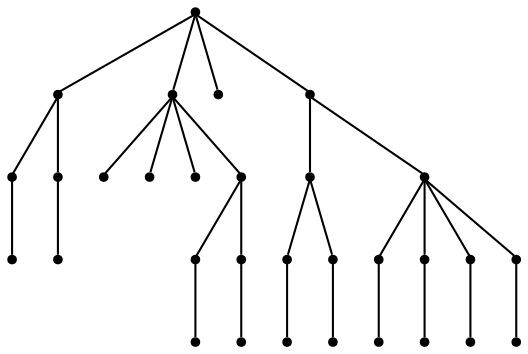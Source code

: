 graph {
  node [shape=point,comment="{\"directed\":false,\"doi\":\"10.1007/3-540-44541-2_10\",\"figure\":\"? (2)\"}"]

  v0 [pos="1118.5000101725261,1955.6928137424713"]
  v1 [pos="1118.5000101725261,1836.1731734831799"]
  v2 [pos="1092.2500292460124,2074.712423840014"]
  v3 [pos="1066.249974568685,1955.6928137424713"]
  v4 [pos="1066.249974568685,1836.17317348318"]
  v5 [pos="935.7499917348227,2074.712423840014"]
  v6 [pos="1013.9999707539877,1955.6928137424716"]
  v7 [pos="961.7500146230062,1955.6928137424713"]
  v8 [pos="909.2500050862631,1955.6928137424716"]
  v9 [pos="857.2500069936117,1955.6928137424713"]
  v10 [pos="883.2499980926515,2195.2322833946864"]
  v11 [pos="1013.9999707539877,2074.712423840014"]
  v12 [pos="883.2499980926515,1836.1731734831799"]
  v13 [pos="883.2499980926514,1719.40396936571"]
  v14 [pos="674.2500146230062,2074.712423840014"]
  v15 [pos="831.25,1836.17317348318"]
  v16 [pos="831.2500000000001,1719.40396936571"]
  v17 [pos="778.749990463257,1836.17317348318"]
  v18 [pos="778.7499904632568,1719.40396936571"]
  v19 [pos="752.7499993642172,1955.6928137424713"]
  v20 [pos="726.5000025431316,1836.17317348318"]
  v21 [pos="726.5000025431316,1719.40396936571"]
  v22 [pos="674.2500146230062,1836.17317348318"]
  v23 [pos="674.2500146230062,1719.40396936571"]
  v24 [pos="595.7499980926514,1955.6928137424713"]
  v25 [pos="621.999994913737,1836.17317348318"]
  v26 [pos="621.999994913737,1719.40396936571"]
  v27 [pos="569.7500069936117,1836.1731734831799"]
  v28 [pos="517.5000031789144,1836.1731734831799"]
  v29 [pos="569.7500069936117,1719.40396936571"]
  v30 [pos="517.5000031789144,1719.40396936571"]

  v0 -- v1 [id="-1",pos="1118.5000101725261,1955.6928137424713 1118.5000101725261,1836.1731734831799 1118.5000101725261,1836.1731734831799 1118.5000101725261,1836.1731734831799"]
  v28 -- v30 [id="-2",pos="517.5000031789144,1836.1731734831799 517.5000031789144,1719.40396936571 517.5000031789144,1719.40396936571 517.5000031789144,1719.40396936571"]
  v27 -- v29 [id="-3",pos="569.7500069936117,1836.1731734831799 569.7500069936117,1719.40396936571 569.7500069936117,1719.40396936571 569.7500069936117,1719.40396936571"]
  v24 -- v28 [id="-4",pos="595.7499980926514,1955.6928137424713 517.5000031789144,1836.1731734831799 517.5000031789144,1836.1731734831799 517.5000031789144,1836.1731734831799"]
  v24 -- v27 [id="-5",pos="595.7499980926514,1955.6928137424713 569.7500069936117,1836.1731734831799 569.7500069936117,1836.1731734831799 569.7500069936117,1836.1731734831799"]
  v24 -- v25 [id="-6",pos="595.7499980926514,1955.6928137424713 621.999994913737,1836.17317348318 621.999994913737,1836.17317348318 621.999994913737,1836.17317348318"]
  v24 -- v22 [id="-7",pos="595.7499980926514,1955.6928137424713 674.2500146230062,1836.17317348318 674.2500146230062,1836.17317348318 674.2500146230062,1836.17317348318"]
  v25 -- v26 [id="-8",pos="621.999994913737,1836.17317348318 621.999994913737,1719.40396936571 621.999994913737,1719.40396936571 621.999994913737,1719.40396936571"]
  v14 -- v24 [id="-9",pos="674.2500146230062,2074.712423840014 595.7499980926514,1955.6928137424713 595.7499980926514,1955.6928137424713 595.7499980926514,1955.6928137424713"]
  v22 -- v23 [id="-10",pos="674.2500146230062,1836.17317348318 674.2500146230062,1719.40396936571 674.2500146230062,1719.40396936571 674.2500146230062,1719.40396936571"]
  v14 -- v19 [id="-11",pos="674.2500146230062,2074.712423840014 752.7499993642172,1955.6928137424713 752.7499993642172,1955.6928137424713 752.7499993642172,1955.6928137424713"]
  v20 -- v21 [id="-12",pos="726.5000025431316,1836.17317348318 726.5000025431316,1719.40396936571 726.5000025431316,1719.40396936571 726.5000025431316,1719.40396936571"]
  v19 -- v20 [id="-13",pos="752.7499993642172,1955.6928137424713 726.5000025431316,1836.17317348318 726.5000025431316,1836.17317348318 726.5000025431316,1836.17317348318"]
  v19 -- v17 [id="-14",pos="752.7499993642172,1955.6928137424713 778.749990463257,1836.17317348318 778.749990463257,1836.17317348318 778.749990463257,1836.17317348318"]
  v17 -- v18 [id="-15",pos="778.749990463257,1836.17317348318 778.7499904632568,1719.40396936571 778.7499904632568,1719.40396936571 778.7499904632568,1719.40396936571"]
  v15 -- v16 [id="-16",pos="831.25,1836.17317348318 831.2500000000001,1719.40396936571 831.2500000000001,1719.40396936571 831.2500000000001,1719.40396936571"]
  v9 -- v15 [id="-17",pos="857.2500069936117,1955.6928137424713 831.25,1836.17317348318 831.25,1836.17317348318 831.25,1836.17317348318"]
  v9 -- v12 [id="-18",pos="857.2500069936117,1955.6928137424713 883.2499980926515,1836.1731734831799 883.2499980926515,1836.1731734831799 883.2499980926515,1836.1731734831799"]
  v10 -- v14 [id="-19",pos="883.2499980926515,2195.2322833946864 674.2500146230062,2074.712423840014 674.2500146230062,2074.712423840014 674.2500146230062,2074.712423840014"]
  v12 -- v13 [id="-20",pos="883.2499980926515,1836.1731734831799 883.2499980926514,1719.40396936571 883.2499980926514,1719.40396936571 883.2499980926514,1719.40396936571"]
  v10 -- v5 [id="-21",pos="883.2499980926515,2195.2322833946864 935.7499917348227,2074.712423840014 935.7499917348227,2074.712423840014 935.7499917348227,2074.712423840014"]
  v10 -- v11 [id="-22",pos="883.2499980926515,2195.2322833946864 1013.9999707539877,2074.712423840014 1013.9999707539877,2074.712423840014 1013.9999707539877,2074.712423840014"]
  v10 -- v2 [id="-23",pos="883.2499980926515,2195.2322833946864 1092.2500292460124,2074.712423840014 1092.2500292460124,2074.712423840014 1092.2500292460124,2074.712423840014"]
  v5 -- v9 [id="-24",pos="935.7499917348227,2074.712423840014 857.2500069936117,1955.6928137424713 857.2500069936117,1955.6928137424713 857.2500069936117,1955.6928137424713"]
  v5 -- v8 [id="-25",pos="935.7499917348227,2074.712423840014 909.2500050862631,1955.6928137424716 909.2500050862631,1955.6928137424716 909.2500050862631,1955.6928137424716"]
  v5 -- v7 [id="-26",pos="935.7499917348227,2074.712423840014 961.7500146230062,1955.6928137424713 961.7500146230062,1955.6928137424713 961.7500146230062,1955.6928137424713"]
  v5 -- v6 [id="-27",pos="935.7499917348227,2074.712423840014 1013.9999707539877,1955.6928137424716 1013.9999707539877,1955.6928137424716 1013.9999707539877,1955.6928137424716"]
  v3 -- v4 [id="-28",pos="1066.249974568685,1955.6928137424713 1066.249974568685,1836.17317348318 1066.249974568685,1836.17317348318 1066.249974568685,1836.17317348318"]
  v2 -- v3 [id="-29",pos="1092.2500292460124,2074.712423840014 1066.249974568685,1955.6928137424713 1066.249974568685,1955.6928137424713 1066.249974568685,1955.6928137424713"]
  v2 -- v0 [id="-30",pos="1092.2500292460124,2074.712423840014 1118.5000101725261,1955.6928137424713 1118.5000101725261,1955.6928137424713 1118.5000101725261,1955.6928137424713"]
}